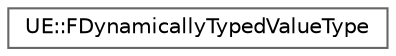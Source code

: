digraph "Graphical Class Hierarchy"
{
 // INTERACTIVE_SVG=YES
 // LATEX_PDF_SIZE
  bgcolor="transparent";
  edge [fontname=Helvetica,fontsize=10,labelfontname=Helvetica,labelfontsize=10];
  node [fontname=Helvetica,fontsize=10,shape=box,height=0.2,width=0.4];
  rankdir="LR";
  Node0 [id="Node000000",label="UE::FDynamicallyTypedValueType",height=0.2,width=0.4,color="grey40", fillcolor="white", style="filled",URL="$d5/d76/structUE_1_1FDynamicallyTypedValueType.html",tooltip=" "];
}
